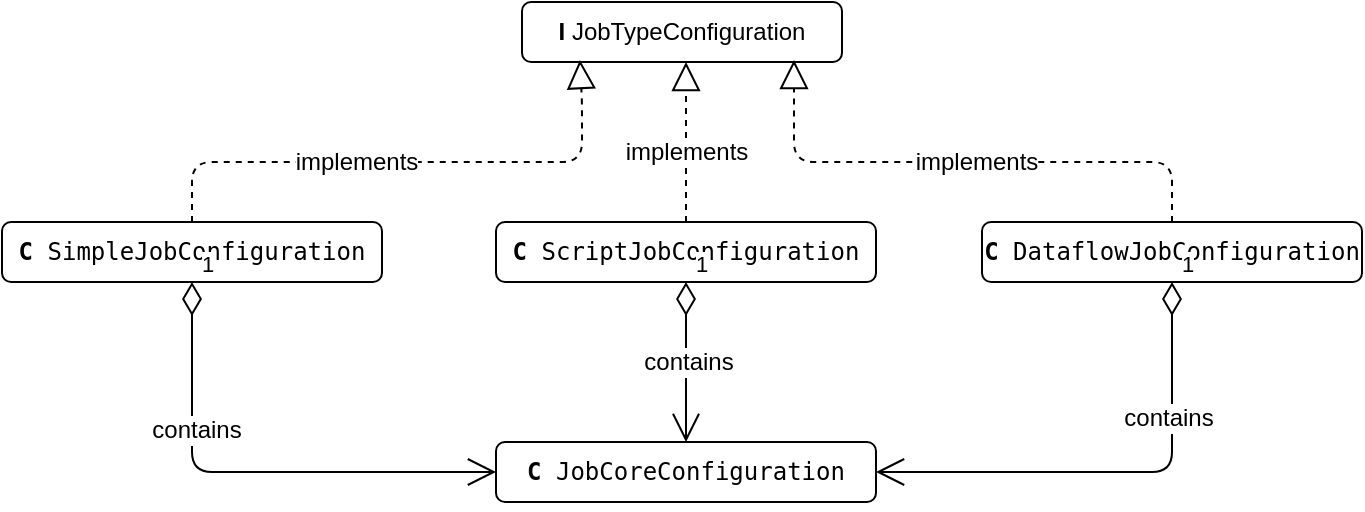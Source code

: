 <mxfile version="10.7.4" type="github"><diagram id="lHFSmRp945gBKf5A5no7" name="Page-1"><mxGraphModel dx="998" dy="425" grid="1" gridSize="10" guides="1" tooltips="1" connect="1" arrows="1" fold="1" page="1" pageScale="1" pageWidth="2339" pageHeight="3300" math="0" shadow="0"><root><mxCell id="0"/><mxCell id="1" parent="0"/><mxCell id="X-pTD_uELBGl6JtoD34H-1" value="&lt;b&gt;I&lt;/b&gt; JobTypeConfiguration" style="rounded=1;whiteSpace=wrap;html=1;" parent="1" vertex="1"><mxGeometry x="420" y="90" width="160" height="30" as="geometry"/></mxCell><mxCell id="X-pTD_uELBGl6JtoD34H-2" value="&lt;pre&gt;&lt;b&gt;C&lt;/b&gt; SimpleJobConfiguration&lt;/pre&gt;" style="rounded=1;whiteSpace=wrap;html=1;" parent="1" vertex="1"><mxGeometry x="160" y="200" width="190" height="30" as="geometry"/></mxCell><mxCell id="tUIg3RctvsV83YhH5cIl-3" value="&lt;pre&gt;&lt;pre&gt;&lt;b&gt;C&lt;/b&gt; ScriptJobConfiguration&lt;/pre&gt;&lt;/pre&gt;" style="rounded=1;whiteSpace=wrap;html=1;" vertex="1" parent="1"><mxGeometry x="407" y="200" width="190" height="30" as="geometry"/></mxCell><mxCell id="tUIg3RctvsV83YhH5cIl-9" value="&lt;pre&gt;&lt;pre&gt;&lt;pre&gt;&lt;pre&gt;&lt;b&gt;C &lt;/b&gt;JobCoreConfiguration&lt;/pre&gt;&lt;/pre&gt;&lt;/pre&gt;&lt;/pre&gt;" style="rounded=1;whiteSpace=wrap;html=1;" vertex="1" parent="1"><mxGeometry x="407" y="310" width="190" height="30" as="geometry"/></mxCell><mxCell id="tUIg3RctvsV83YhH5cIl-6" value="&lt;pre&gt;&lt;pre&gt;&lt;b&gt;C&lt;/b&gt; DataflowJobConfiguration&lt;/pre&gt;&lt;/pre&gt;" style="rounded=1;whiteSpace=wrap;html=1;" vertex="1" parent="1"><mxGeometry x="650" y="200" width="190" height="30" as="geometry"/></mxCell><mxCell id="X-pTD_uELBGl6JtoD34H-5" value="" style="endArrow=block;dashed=1;endFill=0;endSize=12;html=1;entryX=0.181;entryY=0.967;entryDx=0;entryDy=0;exitX=0.5;exitY=0;exitDx=0;exitDy=0;entryPerimeter=0;" parent="1" edge="1" target="X-pTD_uELBGl6JtoD34H-1" source="X-pTD_uELBGl6JtoD34H-2"><mxGeometry width="160" relative="1" as="geometry"><mxPoint x="270" y="180" as="sourcePoint"/><mxPoint x="440" y="180" as="targetPoint"/><Array as="points"><mxPoint x="255" y="170"/><mxPoint x="450" y="170"/><mxPoint x="450" y="140"/></Array></mxGeometry></mxCell><mxCell id="tUIg3RctvsV83YhH5cIl-15" value="implements" style="text;html=1;resizable=0;points=[];align=center;verticalAlign=middle;labelBackgroundColor=#ffffff;" vertex="1" connectable="0" parent="X-pTD_uELBGl6JtoD34H-5"><mxGeometry x="-0.189" relative="1" as="geometry"><mxPoint as="offset"/></mxGeometry></mxCell><mxCell id="tUIg3RctvsV83YhH5cIl-5" value="" style="endArrow=block;dashed=1;endFill=0;endSize=12;html=1;exitX=0.5;exitY=0;exitDx=0;exitDy=0;" edge="1" parent="1" source="tUIg3RctvsV83YhH5cIl-3"><mxGeometry width="160" relative="1" as="geometry"><mxPoint x="252" y="290" as="sourcePoint"/><mxPoint x="502" y="120" as="targetPoint"/></mxGeometry></mxCell><mxCell id="tUIg3RctvsV83YhH5cIl-16" value="implements" style="text;html=1;resizable=0;points=[];align=center;verticalAlign=middle;labelBackgroundColor=#ffffff;" vertex="1" connectable="0" parent="tUIg3RctvsV83YhH5cIl-5"><mxGeometry x="-0.125" relative="1" as="geometry"><mxPoint as="offset"/></mxGeometry></mxCell><mxCell id="tUIg3RctvsV83YhH5cIl-8" value="" style="endArrow=block;dashed=1;endFill=0;endSize=12;html=1;entryX=0.85;entryY=0.967;entryDx=0;entryDy=0;entryPerimeter=0;exitX=0.5;exitY=0;exitDx=0;exitDy=0;" edge="1" parent="1" source="tUIg3RctvsV83YhH5cIl-6" target="X-pTD_uELBGl6JtoD34H-1"><mxGeometry width="160" relative="1" as="geometry"><mxPoint x="160" y="250" as="sourcePoint"/><mxPoint x="320" y="250" as="targetPoint"/><Array as="points"><mxPoint x="745" y="170"/><mxPoint x="556" y="170"/></Array></mxGeometry></mxCell><mxCell id="tUIg3RctvsV83YhH5cIl-17" value="implements" style="text;html=1;resizable=0;points=[];align=center;verticalAlign=middle;labelBackgroundColor=#ffffff;" vertex="1" connectable="0" parent="tUIg3RctvsV83YhH5cIl-8"><mxGeometry x="-0.052" relative="1" as="geometry"><mxPoint as="offset"/></mxGeometry></mxCell><mxCell id="tUIg3RctvsV83YhH5cIl-12" value="1" style="endArrow=open;html=1;endSize=12;startArrow=diamondThin;startSize=14;startFill=0;edgeStyle=orthogonalEdgeStyle;align=left;verticalAlign=bottom;entryX=0;entryY=0.5;entryDx=0;entryDy=0;exitX=0.5;exitY=1;exitDx=0;exitDy=0;" edge="1" parent="1" source="X-pTD_uELBGl6JtoD34H-2" target="tUIg3RctvsV83YhH5cIl-9"><mxGeometry x="-1" y="3" relative="1" as="geometry"><mxPoint x="200" y="270" as="sourcePoint"/><mxPoint x="360" y="270" as="targetPoint"/></mxGeometry></mxCell><mxCell id="tUIg3RctvsV83YhH5cIl-18" value="contains&lt;br&gt;" style="text;html=1;resizable=0;points=[];align=center;verticalAlign=middle;labelBackgroundColor=#ffffff;" vertex="1" connectable="0" parent="tUIg3RctvsV83YhH5cIl-12"><mxGeometry x="-0.401" y="2" relative="1" as="geometry"><mxPoint as="offset"/></mxGeometry></mxCell><mxCell id="tUIg3RctvsV83YhH5cIl-13" value="1" style="endArrow=open;html=1;endSize=12;startArrow=diamondThin;startSize=14;startFill=0;edgeStyle=orthogonalEdgeStyle;align=left;verticalAlign=bottom;exitX=0.5;exitY=1;exitDx=0;exitDy=0;entryX=0.5;entryY=0;entryDx=0;entryDy=0;" edge="1" parent="1" source="tUIg3RctvsV83YhH5cIl-3" target="tUIg3RctvsV83YhH5cIl-9"><mxGeometry x="-1" y="3" relative="1" as="geometry"><mxPoint x="460" y="270" as="sourcePoint"/><mxPoint x="620" y="270" as="targetPoint"/></mxGeometry></mxCell><mxCell id="tUIg3RctvsV83YhH5cIl-20" value="contains&lt;br&gt;" style="text;html=1;resizable=0;points=[];align=center;verticalAlign=middle;labelBackgroundColor=#ffffff;" vertex="1" connectable="0" parent="tUIg3RctvsV83YhH5cIl-13"><mxGeometry y="1" relative="1" as="geometry"><mxPoint as="offset"/></mxGeometry></mxCell><mxCell id="tUIg3RctvsV83YhH5cIl-14" value="1" style="endArrow=open;html=1;endSize=12;startArrow=diamondThin;startSize=14;startFill=0;edgeStyle=orthogonalEdgeStyle;align=left;verticalAlign=bottom;exitX=0.5;exitY=1;exitDx=0;exitDy=0;entryX=1;entryY=0.5;entryDx=0;entryDy=0;" edge="1" parent="1" source="tUIg3RctvsV83YhH5cIl-6" target="tUIg3RctvsV83YhH5cIl-9"><mxGeometry x="-1" y="3" relative="1" as="geometry"><mxPoint x="720" y="270" as="sourcePoint"/><mxPoint x="880" y="270" as="targetPoint"/></mxGeometry></mxCell><mxCell id="tUIg3RctvsV83YhH5cIl-19" value="contains&lt;br&gt;" style="text;html=1;resizable=0;points=[];align=center;verticalAlign=middle;labelBackgroundColor=#ffffff;" vertex="1" connectable="0" parent="tUIg3RctvsV83YhH5cIl-14"><mxGeometry x="-0.44" y="-2" relative="1" as="geometry"><mxPoint as="offset"/></mxGeometry></mxCell></root></mxGraphModel></diagram></mxfile>